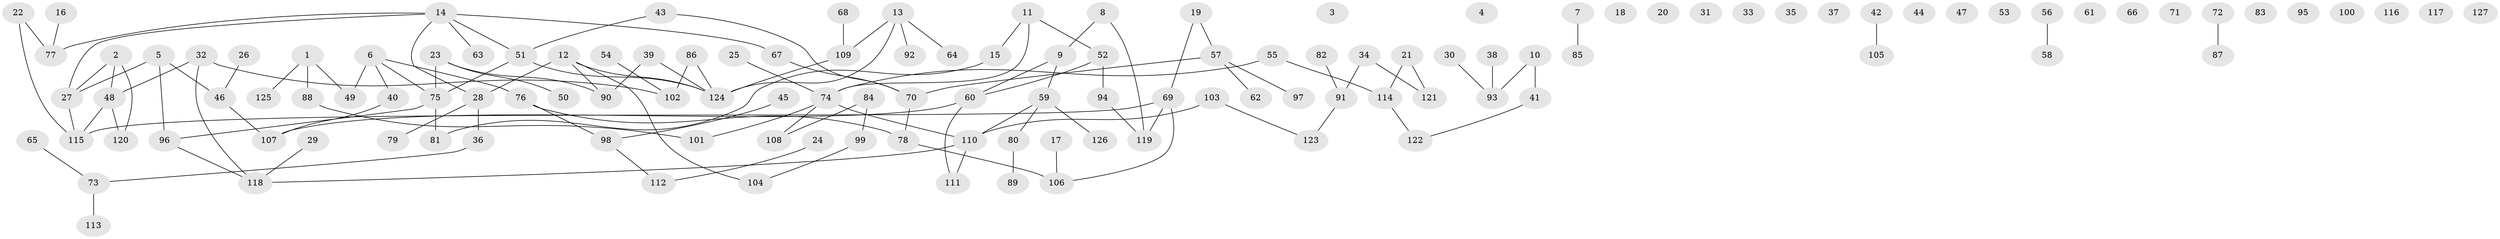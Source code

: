 // coarse degree distribution, {3: 0.10752688172043011, 0: 0.24731182795698925, 4: 0.0967741935483871, 7: 0.03225806451612903, 2: 0.22580645161290322, 1: 0.23655913978494625, 5: 0.03225806451612903, 6: 0.021505376344086023}
// Generated by graph-tools (version 1.1) at 2025/23/03/03/25 07:23:24]
// undirected, 127 vertices, 126 edges
graph export_dot {
graph [start="1"]
  node [color=gray90,style=filled];
  1;
  2;
  3;
  4;
  5;
  6;
  7;
  8;
  9;
  10;
  11;
  12;
  13;
  14;
  15;
  16;
  17;
  18;
  19;
  20;
  21;
  22;
  23;
  24;
  25;
  26;
  27;
  28;
  29;
  30;
  31;
  32;
  33;
  34;
  35;
  36;
  37;
  38;
  39;
  40;
  41;
  42;
  43;
  44;
  45;
  46;
  47;
  48;
  49;
  50;
  51;
  52;
  53;
  54;
  55;
  56;
  57;
  58;
  59;
  60;
  61;
  62;
  63;
  64;
  65;
  66;
  67;
  68;
  69;
  70;
  71;
  72;
  73;
  74;
  75;
  76;
  77;
  78;
  79;
  80;
  81;
  82;
  83;
  84;
  85;
  86;
  87;
  88;
  89;
  90;
  91;
  92;
  93;
  94;
  95;
  96;
  97;
  98;
  99;
  100;
  101;
  102;
  103;
  104;
  105;
  106;
  107;
  108;
  109;
  110;
  111;
  112;
  113;
  114;
  115;
  116;
  117;
  118;
  119;
  120;
  121;
  122;
  123;
  124;
  125;
  126;
  127;
  1 -- 49;
  1 -- 88;
  1 -- 125;
  2 -- 27;
  2 -- 48;
  2 -- 120;
  5 -- 27;
  5 -- 46;
  5 -- 96;
  6 -- 40;
  6 -- 49;
  6 -- 75;
  6 -- 76;
  7 -- 85;
  8 -- 9;
  8 -- 119;
  9 -- 59;
  9 -- 60;
  10 -- 41;
  10 -- 93;
  11 -- 15;
  11 -- 52;
  11 -- 74;
  12 -- 28;
  12 -- 90;
  12 -- 104;
  12 -- 124;
  13 -- 64;
  13 -- 92;
  13 -- 109;
  13 -- 124;
  14 -- 27;
  14 -- 28;
  14 -- 51;
  14 -- 63;
  14 -- 67;
  14 -- 77;
  15 -- 81;
  16 -- 77;
  17 -- 106;
  19 -- 57;
  19 -- 69;
  21 -- 114;
  21 -- 121;
  22 -- 77;
  22 -- 115;
  23 -- 50;
  23 -- 75;
  23 -- 90;
  24 -- 112;
  25 -- 74;
  26 -- 46;
  27 -- 115;
  28 -- 36;
  28 -- 79;
  29 -- 118;
  30 -- 93;
  32 -- 48;
  32 -- 102;
  32 -- 118;
  34 -- 91;
  34 -- 121;
  36 -- 73;
  38 -- 93;
  39 -- 90;
  39 -- 124;
  40 -- 107;
  41 -- 122;
  42 -- 105;
  43 -- 51;
  43 -- 70;
  45 -- 98;
  46 -- 107;
  48 -- 115;
  48 -- 120;
  51 -- 75;
  51 -- 124;
  52 -- 60;
  52 -- 94;
  54 -- 102;
  55 -- 74;
  55 -- 114;
  56 -- 58;
  57 -- 62;
  57 -- 70;
  57 -- 97;
  59 -- 80;
  59 -- 110;
  59 -- 126;
  60 -- 107;
  60 -- 111;
  65 -- 73;
  67 -- 70;
  68 -- 109;
  69 -- 106;
  69 -- 115;
  69 -- 119;
  70 -- 78;
  72 -- 87;
  73 -- 113;
  74 -- 101;
  74 -- 108;
  74 -- 110;
  75 -- 81;
  75 -- 96;
  76 -- 78;
  76 -- 98;
  78 -- 106;
  80 -- 89;
  82 -- 91;
  84 -- 99;
  84 -- 108;
  86 -- 102;
  86 -- 124;
  88 -- 101;
  91 -- 123;
  94 -- 119;
  96 -- 118;
  98 -- 112;
  99 -- 104;
  103 -- 110;
  103 -- 123;
  109 -- 124;
  110 -- 111;
  110 -- 118;
  114 -- 122;
}
